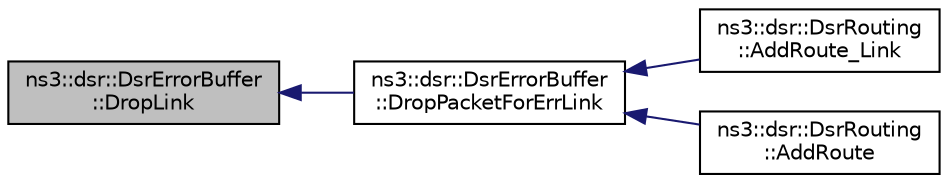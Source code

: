 digraph "ns3::dsr::DsrErrorBuffer::DropLink"
{
  edge [fontname="Helvetica",fontsize="10",labelfontname="Helvetica",labelfontsize="10"];
  node [fontname="Helvetica",fontsize="10",shape=record];
  rankdir="LR";
  Node1 [label="ns3::dsr::DsrErrorBuffer\l::DropLink",height=0.2,width=0.4,color="black", fillcolor="grey75", style="filled", fontcolor="black"];
  Node1 -> Node2 [dir="back",color="midnightblue",fontsize="10",style="solid"];
  Node2 [label="ns3::dsr::DsrErrorBuffer\l::DropPacketForErrLink",height=0.2,width=0.4,color="black", fillcolor="white", style="filled",URL="$d3/db1/classns3_1_1dsr_1_1DsrErrorBuffer.html#a6fc7e8bf24bb1a17c7b5ba809e036584",tooltip="Remove all packets with the error link. "];
  Node2 -> Node3 [dir="back",color="midnightblue",fontsize="10",style="solid"];
  Node3 [label="ns3::dsr::DsrRouting\l::AddRoute_Link",height=0.2,width=0.4,color="black", fillcolor="white", style="filled",URL="$df/d32/classns3_1_1dsr_1_1DsrRouting.html#a38898aa39e12d5e96b56f3844b163bf1"];
  Node2 -> Node4 [dir="back",color="midnightblue",fontsize="10",style="solid"];
  Node4 [label="ns3::dsr::DsrRouting\l::AddRoute",height=0.2,width=0.4,color="black", fillcolor="white", style="filled",URL="$df/d32/classns3_1_1dsr_1_1DsrRouting.html#ac56ce30b5f9242c5e930b65427f852f7"];
}
